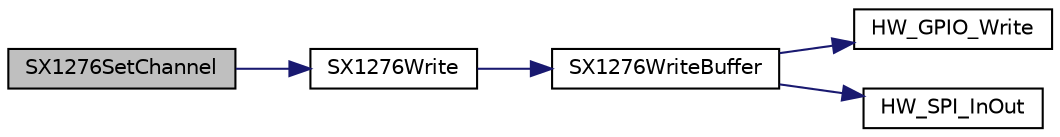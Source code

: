 digraph "SX1276SetChannel"
{
  edge [fontname="Helvetica",fontsize="10",labelfontname="Helvetica",labelfontsize="10"];
  node [fontname="Helvetica",fontsize="10",shape=record];
  rankdir="LR";
  Node350 [label="SX1276SetChannel",height=0.2,width=0.4,color="black", fillcolor="grey75", style="filled", fontcolor="black"];
  Node350 -> Node351 [color="midnightblue",fontsize="10",style="solid",fontname="Helvetica"];
  Node351 [label="SX1276Write",height=0.2,width=0.4,color="black", fillcolor="white", style="filled",URL="$sx1276_8c.html#a15374c2bed5d3ff2d6b95fdf177b645e",tooltip="Writes the radio register at the specified address "];
  Node351 -> Node352 [color="midnightblue",fontsize="10",style="solid",fontname="Helvetica"];
  Node352 [label="SX1276WriteBuffer",height=0.2,width=0.4,color="black", fillcolor="white", style="filled",URL="$sx1276_8c.html#aba51c12ba7f6d704cdeed69201507983",tooltip="Writes multiple radio registers starting at address "];
  Node352 -> Node353 [color="midnightblue",fontsize="10",style="solid",fontname="Helvetica"];
  Node353 [label="HW_GPIO_Write",height=0.2,width=0.4,color="black", fillcolor="white", style="filled",URL="$group___lory_s_d_k___g_p_i_o___functions.html#ga64b37e6d4da7e8f148c92f898aed98de",tooltip="Writes the given value to the GPIO output "];
  Node352 -> Node354 [color="midnightblue",fontsize="10",style="solid",fontname="Helvetica"];
  Node354 [label="HW_SPI_InOut",height=0.2,width=0.4,color="black", fillcolor="white", style="filled",URL="$hw__spi_8h.html#ae0d3f21fb84de59193e82bd1943d5563",tooltip="Sends outData and receives inData "];
}
